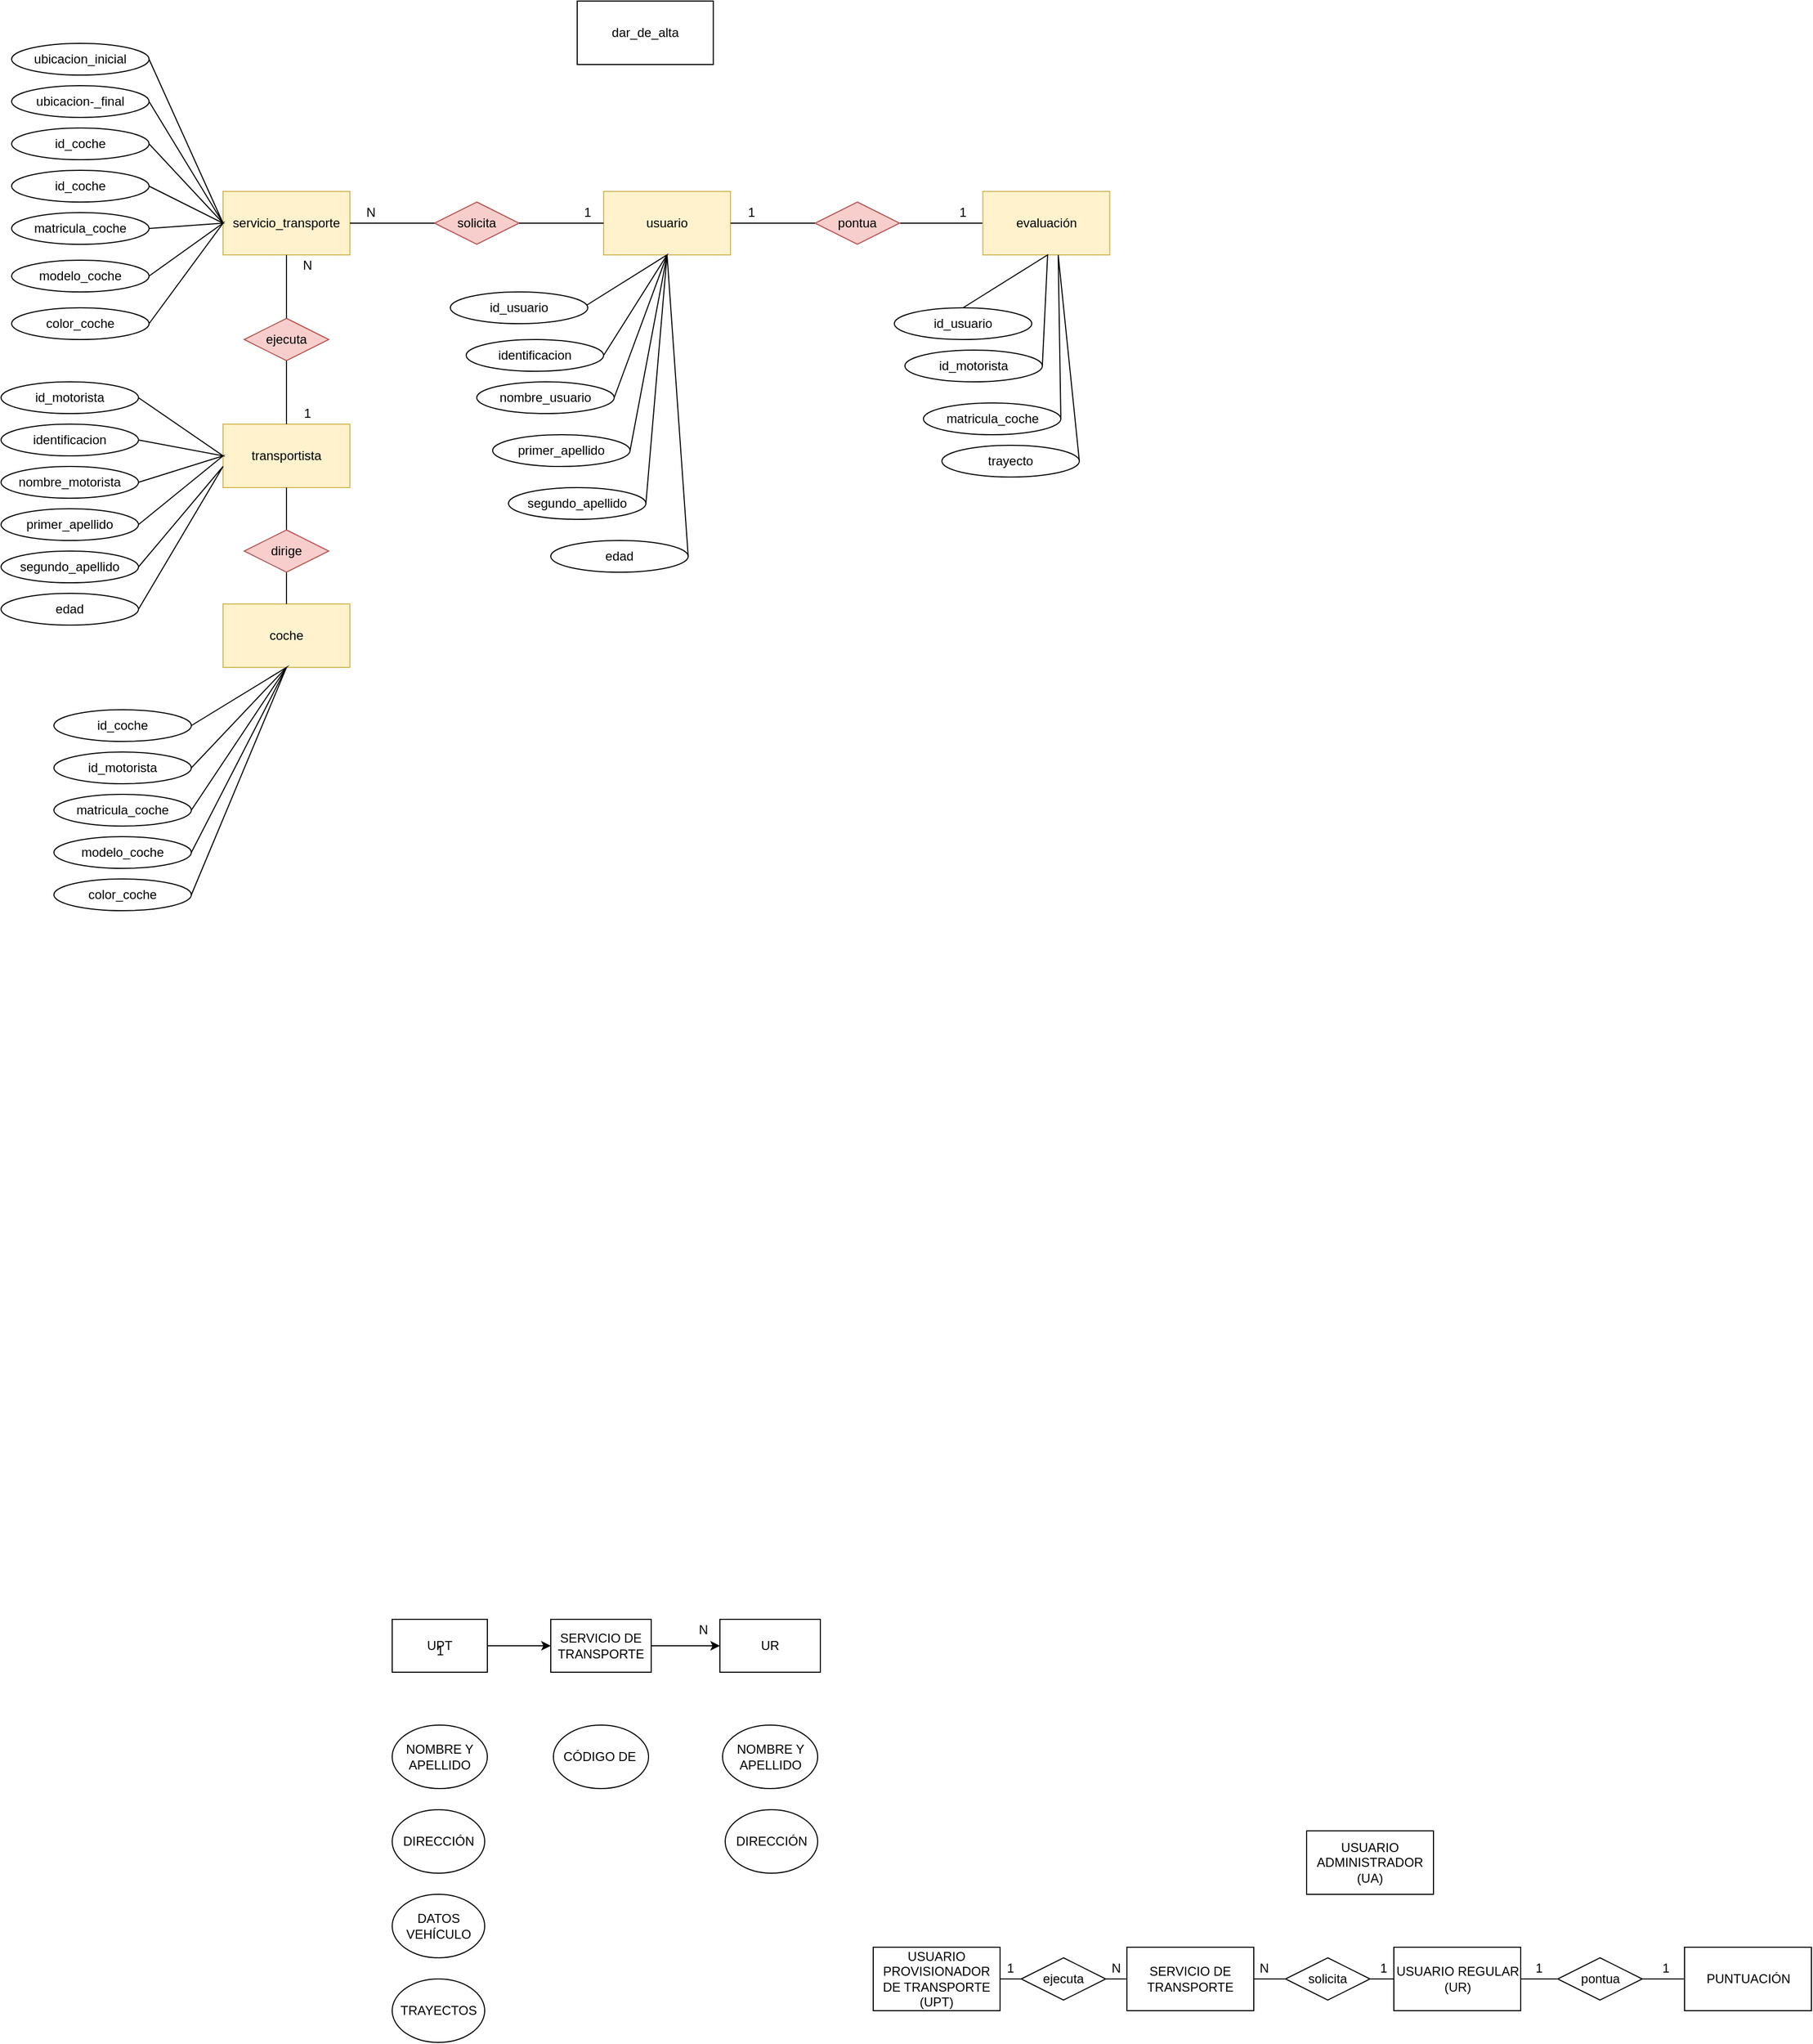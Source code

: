 <mxfile version="22.1.18" type="github">
  <diagram id="R2lEEEUBdFMjLlhIrx00" name="Page-1">
    <mxGraphModel dx="2113" dy="885" grid="1" gridSize="10" guides="1" tooltips="1" connect="1" arrows="1" fold="1" page="1" pageScale="1" pageWidth="850" pageHeight="1100" math="0" shadow="0" extFonts="Permanent Marker^https://fonts.googleapis.com/css?family=Permanent+Marker">
      <root>
        <mxCell id="0" />
        <mxCell id="1" parent="0" />
        <mxCell id="RZV3hxSErV2ZTlqvOIvP-1" value="USUARIO PROVISIONADOR DE TRANSPORTE (UPT)" style="rounded=0;whiteSpace=wrap;html=1;labelBackgroundColor=none;" parent="1" vertex="1">
          <mxGeometry x="775" y="2100" width="120" height="60" as="geometry" />
        </mxCell>
        <mxCell id="RZV3hxSErV2ZTlqvOIvP-2" value="USUARIO REGULAR (UR)" style="rounded=0;whiteSpace=wrap;html=1;labelBackgroundColor=none;" parent="1" vertex="1">
          <mxGeometry x="1267.5" y="2100" width="120" height="60" as="geometry" />
        </mxCell>
        <mxCell id="RZV3hxSErV2ZTlqvOIvP-3" value="USUARIO ADMINISTRADOR&lt;br&gt;(UA)" style="rounded=0;whiteSpace=wrap;html=1;labelBackgroundColor=none;" parent="1" vertex="1">
          <mxGeometry x="1185" y="1990" width="120" height="60" as="geometry" />
        </mxCell>
        <mxCell id="RZV3hxSErV2ZTlqvOIvP-5" value="NOMBRE Y APELLIDO" style="ellipse;whiteSpace=wrap;html=1;labelBackgroundColor=none;" parent="1" vertex="1">
          <mxGeometry x="320" y="1890" width="90" height="60" as="geometry" />
        </mxCell>
        <mxCell id="RZV3hxSErV2ZTlqvOIvP-6" value="DIRECCIÓN" style="ellipse;whiteSpace=wrap;html=1;labelBackgroundColor=none;" parent="1" vertex="1">
          <mxGeometry x="320" y="1970" width="87.5" height="60" as="geometry" />
        </mxCell>
        <mxCell id="RZV3hxSErV2ZTlqvOIvP-7" value="NOMBRE Y APELLIDO" style="ellipse;whiteSpace=wrap;html=1;labelBackgroundColor=none;" parent="1" vertex="1">
          <mxGeometry x="632.5" y="1890" width="90" height="60" as="geometry" />
        </mxCell>
        <mxCell id="RZV3hxSErV2ZTlqvOIvP-8" value="DIRECCIÓN" style="ellipse;whiteSpace=wrap;html=1;labelBackgroundColor=none;" parent="1" vertex="1">
          <mxGeometry x="635" y="1970" width="87.5" height="60" as="geometry" />
        </mxCell>
        <mxCell id="RZV3hxSErV2ZTlqvOIvP-9" value="DATOS VEHÍCULO" style="ellipse;whiteSpace=wrap;html=1;labelBackgroundColor=none;" parent="1" vertex="1">
          <mxGeometry x="320" y="2050" width="87.5" height="60" as="geometry" />
        </mxCell>
        <mxCell id="RZV3hxSErV2ZTlqvOIvP-10" value="TRAYECTOS" style="ellipse;whiteSpace=wrap;html=1;labelBackgroundColor=none;" parent="1" vertex="1">
          <mxGeometry x="320" y="2130" width="87.5" height="60" as="geometry" />
        </mxCell>
        <mxCell id="RZV3hxSErV2ZTlqvOIvP-11" value="SERVICIO DE TRANSPORTE" style="rounded=0;whiteSpace=wrap;html=1;labelBackgroundColor=none;" parent="1" vertex="1">
          <mxGeometry x="1015" y="2100" width="120" height="60" as="geometry" />
        </mxCell>
        <mxCell id="RZV3hxSErV2ZTlqvOIvP-26" style="edgeStyle=orthogonalEdgeStyle;rounded=0;orthogonalLoop=1;jettySize=auto;html=1;entryX=0;entryY=0.5;entryDx=0;entryDy=0;labelBackgroundColor=none;fontColor=default;" parent="1" source="RZV3hxSErV2ZTlqvOIvP-12" target="RZV3hxSErV2ZTlqvOIvP-21" edge="1">
          <mxGeometry relative="1" as="geometry" />
        </mxCell>
        <mxCell id="RZV3hxSErV2ZTlqvOIvP-12" value="UPT" style="rounded=0;whiteSpace=wrap;html=1;labelBackgroundColor=none;" parent="1" vertex="1">
          <mxGeometry x="320" y="1790" width="90" height="50" as="geometry" />
        </mxCell>
        <mxCell id="RZV3hxSErV2ZTlqvOIvP-14" value="UR" style="rounded=0;whiteSpace=wrap;html=1;labelBackgroundColor=none;" parent="1" vertex="1">
          <mxGeometry x="630" y="1790" width="95" height="50" as="geometry" />
        </mxCell>
        <mxCell id="RZV3hxSErV2ZTlqvOIvP-18" value="1" style="text;html=1;strokeColor=none;fillColor=none;align=center;verticalAlign=middle;whiteSpace=wrap;rounded=0;labelBackgroundColor=none;" parent="1" vertex="1">
          <mxGeometry x="348.75" y="1810" width="32.5" height="20" as="geometry" />
        </mxCell>
        <mxCell id="RZV3hxSErV2ZTlqvOIvP-19" value="N" style="text;html=1;strokeColor=none;fillColor=none;align=center;verticalAlign=middle;whiteSpace=wrap;rounded=0;labelBackgroundColor=none;" parent="1" vertex="1">
          <mxGeometry x="597.5" y="1790" width="32.5" height="20" as="geometry" />
        </mxCell>
        <mxCell id="RZV3hxSErV2ZTlqvOIvP-28" style="edgeStyle=orthogonalEdgeStyle;rounded=0;orthogonalLoop=1;jettySize=auto;html=1;entryX=0;entryY=0.5;entryDx=0;entryDy=0;labelBackgroundColor=none;fontColor=default;" parent="1" source="RZV3hxSErV2ZTlqvOIvP-21" target="RZV3hxSErV2ZTlqvOIvP-14" edge="1">
          <mxGeometry relative="1" as="geometry" />
        </mxCell>
        <mxCell id="RZV3hxSErV2ZTlqvOIvP-21" value="SERVICIO DE TRANSPORTE" style="rounded=0;whiteSpace=wrap;html=1;labelBackgroundColor=none;" parent="1" vertex="1">
          <mxGeometry x="470" y="1790" width="95" height="50" as="geometry" />
        </mxCell>
        <mxCell id="RZV3hxSErV2ZTlqvOIvP-29" value="CÓDIGO DE&amp;nbsp;" style="ellipse;whiteSpace=wrap;html=1;labelBackgroundColor=none;" parent="1" vertex="1">
          <mxGeometry x="472.5" y="1890" width="90" height="60" as="geometry" />
        </mxCell>
        <mxCell id="RZV3hxSErV2ZTlqvOIvP-30" value="PUNTUACIÓN" style="rounded=0;whiteSpace=wrap;html=1;labelBackgroundColor=none;" parent="1" vertex="1">
          <mxGeometry x="1542.5" y="2100" width="120" height="60" as="geometry" />
        </mxCell>
        <mxCell id="UZvihDDz6vG9pODjjH-z-1" value="" style="endArrow=none;html=1;rounded=0;entryX=0;entryY=0.5;entryDx=0;entryDy=0;exitX=1;exitY=0.5;exitDx=0;exitDy=0;labelBackgroundColor=none;fontColor=default;" parent="1" source="UZvihDDz6vG9pODjjH-z-2" target="RZV3hxSErV2ZTlqvOIvP-11" edge="1">
          <mxGeometry width="50" height="50" relative="1" as="geometry">
            <mxPoint x="945" y="2170" as="sourcePoint" />
            <mxPoint x="995" y="2120" as="targetPoint" />
          </mxGeometry>
        </mxCell>
        <mxCell id="UZvihDDz6vG9pODjjH-z-3" value="" style="endArrow=none;html=1;rounded=0;entryX=0;entryY=0.5;entryDx=0;entryDy=0;exitX=1;exitY=0.5;exitDx=0;exitDy=0;labelBackgroundColor=none;fontColor=default;" parent="1" source="RZV3hxSErV2ZTlqvOIvP-1" target="UZvihDDz6vG9pODjjH-z-2" edge="1">
          <mxGeometry width="50" height="50" relative="1" as="geometry">
            <mxPoint x="925" y="2130" as="sourcePoint" />
            <mxPoint x="1045" y="2130" as="targetPoint" />
          </mxGeometry>
        </mxCell>
        <mxCell id="UZvihDDz6vG9pODjjH-z-2" value="ejecuta" style="rhombus;whiteSpace=wrap;html=1;labelBackgroundColor=none;" parent="1" vertex="1">
          <mxGeometry x="915" y="2110" width="80" height="40" as="geometry" />
        </mxCell>
        <mxCell id="UZvihDDz6vG9pODjjH-z-4" value="" style="endArrow=none;html=1;rounded=0;exitX=1;exitY=0.5;exitDx=0;exitDy=0;labelBackgroundColor=none;fontColor=default;" parent="1" source="UZvihDDz6vG9pODjjH-z-5" edge="1">
          <mxGeometry width="50" height="50" relative="1" as="geometry">
            <mxPoint x="1185" y="2150" as="sourcePoint" />
            <mxPoint x="1265" y="2130" as="targetPoint" />
          </mxGeometry>
        </mxCell>
        <mxCell id="UZvihDDz6vG9pODjjH-z-6" value="" style="endArrow=none;html=1;rounded=0;exitX=1;exitY=0.5;exitDx=0;exitDy=0;labelBackgroundColor=none;fontColor=default;" parent="1" source="RZV3hxSErV2ZTlqvOIvP-11" target="UZvihDDz6vG9pODjjH-z-5" edge="1">
          <mxGeometry width="50" height="50" relative="1" as="geometry">
            <mxPoint x="1165" y="2130" as="sourcePoint" />
            <mxPoint x="1265" y="2130" as="targetPoint" />
          </mxGeometry>
        </mxCell>
        <mxCell id="UZvihDDz6vG9pODjjH-z-5" value="solicita" style="rhombus;whiteSpace=wrap;html=1;labelBackgroundColor=none;" parent="1" vertex="1">
          <mxGeometry x="1165" y="2110" width="80" height="40" as="geometry" />
        </mxCell>
        <mxCell id="UZvihDDz6vG9pODjjH-z-9" value="" style="endArrow=none;html=1;rounded=0;entryX=0;entryY=0.5;entryDx=0;entryDy=0;exitX=1;exitY=0.5;exitDx=0;exitDy=0;labelBackgroundColor=none;fontColor=default;" parent="1" source="UZvihDDz6vG9pODjjH-z-5" target="RZV3hxSErV2ZTlqvOIvP-2" edge="1">
          <mxGeometry width="50" height="50" relative="1" as="geometry">
            <mxPoint x="1250" y="2180" as="sourcePoint" />
            <mxPoint x="1300" y="2130" as="targetPoint" />
          </mxGeometry>
        </mxCell>
        <mxCell id="UZvihDDz6vG9pODjjH-z-10" value="" style="endArrow=none;html=1;rounded=0;entryX=0;entryY=0.5;entryDx=0;entryDy=0;exitX=1;exitY=0.5;exitDx=0;exitDy=0;labelBackgroundColor=none;fontColor=default;" parent="1" source="UZvihDDz6vG9pODjjH-z-11" target="RZV3hxSErV2ZTlqvOIvP-30" edge="1">
          <mxGeometry width="50" height="50" relative="1" as="geometry">
            <mxPoint x="1415" y="2230" as="sourcePoint" />
            <mxPoint x="1465" y="2180" as="targetPoint" />
          </mxGeometry>
        </mxCell>
        <mxCell id="UZvihDDz6vG9pODjjH-z-12" value="" style="endArrow=none;html=1;rounded=0;entryX=0;entryY=0.5;entryDx=0;entryDy=0;exitX=1;exitY=0.5;exitDx=0;exitDy=0;labelBackgroundColor=none;fontColor=default;" parent="1" source="RZV3hxSErV2ZTlqvOIvP-2" target="UZvihDDz6vG9pODjjH-z-11" edge="1">
          <mxGeometry width="50" height="50" relative="1" as="geometry">
            <mxPoint x="1388" y="2130" as="sourcePoint" />
            <mxPoint x="1485" y="2130" as="targetPoint" />
          </mxGeometry>
        </mxCell>
        <mxCell id="UZvihDDz6vG9pODjjH-z-11" value="pontua" style="rhombus;whiteSpace=wrap;html=1;labelBackgroundColor=none;" parent="1" vertex="1">
          <mxGeometry x="1422.5" y="2110" width="80" height="40" as="geometry" />
        </mxCell>
        <mxCell id="UZvihDDz6vG9pODjjH-z-16" value="1" style="text;html=1;strokeColor=none;fillColor=none;align=center;verticalAlign=middle;whiteSpace=wrap;rounded=0;labelBackgroundColor=none;" parent="1" vertex="1">
          <mxGeometry x="895" y="2110" width="20" height="20" as="geometry" />
        </mxCell>
        <mxCell id="UZvihDDz6vG9pODjjH-z-18" value="N" style="text;html=1;strokeColor=none;fillColor=none;align=center;verticalAlign=middle;whiteSpace=wrap;rounded=0;labelBackgroundColor=none;" parent="1" vertex="1">
          <mxGeometry x="995" y="2110" width="20" height="20" as="geometry" />
        </mxCell>
        <mxCell id="UZvihDDz6vG9pODjjH-z-20" value="1" style="text;html=1;strokeColor=none;fillColor=none;align=center;verticalAlign=middle;whiteSpace=wrap;rounded=0;labelBackgroundColor=none;" parent="1" vertex="1">
          <mxGeometry x="1247.5" y="2110" width="20" height="20" as="geometry" />
        </mxCell>
        <mxCell id="UZvihDDz6vG9pODjjH-z-22" value="N" style="text;html=1;strokeColor=none;fillColor=none;align=center;verticalAlign=middle;whiteSpace=wrap;rounded=0;labelBackgroundColor=none;" parent="1" vertex="1">
          <mxGeometry x="1135" y="2110" width="20" height="20" as="geometry" />
        </mxCell>
        <mxCell id="UZvihDDz6vG9pODjjH-z-24" value="1" style="text;html=1;strokeColor=none;fillColor=none;align=center;verticalAlign=middle;whiteSpace=wrap;rounded=0;labelBackgroundColor=none;" parent="1" vertex="1">
          <mxGeometry x="1395" y="2110" width="20" height="20" as="geometry" />
        </mxCell>
        <mxCell id="UZvihDDz6vG9pODjjH-z-25" value="1" style="text;html=1;strokeColor=none;fillColor=none;align=center;verticalAlign=middle;whiteSpace=wrap;rounded=0;labelBackgroundColor=none;" parent="1" vertex="1">
          <mxGeometry x="1515" y="2110" width="20" height="20" as="geometry" />
        </mxCell>
        <mxCell id="UZvihDDz6vG9pODjjH-z-27" value="servicio_transporte" style="rounded=0;whiteSpace=wrap;html=1;labelBackgroundColor=none;fillColor=#fff2cc;strokeColor=#d6b656;" parent="1" vertex="1">
          <mxGeometry x="160" y="440" width="120" height="60" as="geometry" />
        </mxCell>
        <mxCell id="UZvihDDz6vG9pODjjH-z-28" value="ejecuta" style="rhombus;whiteSpace=wrap;html=1;labelBackgroundColor=none;fillColor=#f8cecc;strokeColor=#b85450;" parent="1" vertex="1">
          <mxGeometry x="180" y="560" width="80" height="40" as="geometry" />
        </mxCell>
        <mxCell id="UZvihDDz6vG9pODjjH-z-29" value="transportista" style="rounded=0;whiteSpace=wrap;html=1;labelBackgroundColor=none;fillColor=#fff2cc;strokeColor=#d6b656;" parent="1" vertex="1">
          <mxGeometry x="160" y="660" width="120" height="60" as="geometry" />
        </mxCell>
        <mxCell id="UZvihDDz6vG9pODjjH-z-30" value="solicita" style="rhombus;whiteSpace=wrap;html=1;labelBackgroundColor=none;fillColor=#f8cecc;strokeColor=#b85450;" parent="1" vertex="1">
          <mxGeometry x="360" y="450" width="80" height="40" as="geometry" />
        </mxCell>
        <mxCell id="UZvihDDz6vG9pODjjH-z-32" value="usuario" style="rounded=0;whiteSpace=wrap;html=1;labelBackgroundColor=none;fillColor=#fff2cc;strokeColor=#d6b656;" parent="1" vertex="1">
          <mxGeometry x="520" y="440" width="120" height="60" as="geometry" />
        </mxCell>
        <mxCell id="UZvihDDz6vG9pODjjH-z-33" value="" style="endArrow=none;html=1;rounded=0;entryX=0;entryY=0.5;entryDx=0;entryDy=0;exitX=1;exitY=0.5;exitDx=0;exitDy=0;labelBackgroundColor=none;fontColor=default;" parent="1" source="UZvihDDz6vG9pODjjH-z-30" target="UZvihDDz6vG9pODjjH-z-32" edge="1">
          <mxGeometry width="50" height="50" relative="1" as="geometry">
            <mxPoint x="455" y="510" as="sourcePoint" />
            <mxPoint x="505" y="460" as="targetPoint" />
          </mxGeometry>
        </mxCell>
        <mxCell id="UZvihDDz6vG9pODjjH-z-34" value="" style="endArrow=none;html=1;rounded=0;entryX=0;entryY=0.5;entryDx=0;entryDy=0;exitX=1;exitY=0.5;exitDx=0;exitDy=0;labelBackgroundColor=none;fontColor=default;" parent="1" source="UZvihDDz6vG9pODjjH-z-27" target="UZvihDDz6vG9pODjjH-z-30" edge="1">
          <mxGeometry width="50" height="50" relative="1" as="geometry">
            <mxPoint x="295" y="500" as="sourcePoint" />
            <mxPoint x="345" y="450" as="targetPoint" />
          </mxGeometry>
        </mxCell>
        <mxCell id="UZvihDDz6vG9pODjjH-z-35" value="" style="endArrow=none;html=1;rounded=0;entryX=0;entryY=0.5;entryDx=0;entryDy=0;exitX=1;exitY=0.5;exitDx=0;exitDy=0;labelBackgroundColor=none;fontColor=default;" parent="1" source="UZvihDDz6vG9pODjjH-z-43" target="UZvihDDz6vG9pODjjH-z-45" edge="1">
          <mxGeometry width="50" height="50" relative="1" as="geometry">
            <mxPoint x="800" y="535" as="sourcePoint" />
            <mxPoint x="850" y="485" as="targetPoint" />
          </mxGeometry>
        </mxCell>
        <mxCell id="UZvihDDz6vG9pODjjH-z-36" value="" style="endArrow=none;html=1;rounded=0;entryX=0.5;entryY=1;entryDx=0;entryDy=0;exitX=0.5;exitY=0;exitDx=0;exitDy=0;labelBackgroundColor=none;fontColor=default;" parent="1" source="UZvihDDz6vG9pODjjH-z-29" target="UZvihDDz6vG9pODjjH-z-28" edge="1">
          <mxGeometry width="50" height="50" relative="1" as="geometry">
            <mxPoint x="190" y="670" as="sourcePoint" />
            <mxPoint x="240" y="620" as="targetPoint" />
          </mxGeometry>
        </mxCell>
        <mxCell id="UZvihDDz6vG9pODjjH-z-37" value="" style="endArrow=none;html=1;rounded=0;entryX=0.5;entryY=1;entryDx=0;entryDy=0;exitX=0.5;exitY=0;exitDx=0;exitDy=0;labelBackgroundColor=none;fontColor=default;" parent="1" source="UZvihDDz6vG9pODjjH-z-28" target="UZvihDDz6vG9pODjjH-z-27" edge="1">
          <mxGeometry width="50" height="50" relative="1" as="geometry">
            <mxPoint x="195" y="560" as="sourcePoint" />
            <mxPoint x="245" y="510" as="targetPoint" />
          </mxGeometry>
        </mxCell>
        <mxCell id="UZvihDDz6vG9pODjjH-z-38" value="1" style="text;html=1;strokeColor=none;fillColor=none;align=center;verticalAlign=middle;whiteSpace=wrap;rounded=0;labelBackgroundColor=none;" parent="1" vertex="1">
          <mxGeometry x="230" y="640" width="20" height="20" as="geometry" />
        </mxCell>
        <mxCell id="UZvihDDz6vG9pODjjH-z-39" value="N" style="text;html=1;strokeColor=none;fillColor=none;align=center;verticalAlign=middle;whiteSpace=wrap;rounded=0;labelBackgroundColor=none;" parent="1" vertex="1">
          <mxGeometry x="230" y="500" width="20" height="20" as="geometry" />
        </mxCell>
        <mxCell id="UZvihDDz6vG9pODjjH-z-40" value="N" style="text;html=1;strokeColor=none;fillColor=none;align=center;verticalAlign=middle;whiteSpace=wrap;rounded=0;labelBackgroundColor=none;" parent="1" vertex="1">
          <mxGeometry x="290" y="450" width="20" height="20" as="geometry" />
        </mxCell>
        <mxCell id="UZvihDDz6vG9pODjjH-z-42" value="1" style="text;html=1;strokeColor=none;fillColor=none;align=center;verticalAlign=middle;whiteSpace=wrap;rounded=0;labelBackgroundColor=none;" parent="1" vertex="1">
          <mxGeometry x="495" y="450" width="20" height="20" as="geometry" />
        </mxCell>
        <mxCell id="UZvihDDz6vG9pODjjH-z-43" value="pontua" style="rhombus;whiteSpace=wrap;html=1;labelBackgroundColor=none;fillColor=#f8cecc;strokeColor=#b85450;" parent="1" vertex="1">
          <mxGeometry x="720" y="450" width="80" height="40" as="geometry" />
        </mxCell>
        <mxCell id="UZvihDDz6vG9pODjjH-z-45" value="evaluación" style="rounded=0;whiteSpace=wrap;html=1;labelBackgroundColor=none;fillColor=#fff2cc;strokeColor=#d6b656;" parent="1" vertex="1">
          <mxGeometry x="878.75" y="440" width="120" height="60" as="geometry" />
        </mxCell>
        <mxCell id="UZvihDDz6vG9pODjjH-z-46" value="" style="endArrow=none;html=1;rounded=0;entryX=0;entryY=0.5;entryDx=0;entryDy=0;exitX=1;exitY=0.5;exitDx=0;exitDy=0;labelBackgroundColor=none;fontColor=default;" parent="1" target="UZvihDDz6vG9pODjjH-z-43" edge="1">
          <mxGeometry width="50" height="50" relative="1" as="geometry">
            <mxPoint x="690" y="470" as="sourcePoint" />
            <mxPoint x="702.5" y="470" as="targetPoint" />
          </mxGeometry>
        </mxCell>
        <mxCell id="UZvihDDz6vG9pODjjH-z-47" value="dar_de_alta" style="rounded=0;whiteSpace=wrap;html=1;labelBackgroundColor=none;" parent="1" vertex="1">
          <mxGeometry x="495" y="260" width="128.75" height="60" as="geometry" />
        </mxCell>
        <mxCell id="UZvihDDz6vG9pODjjH-z-51" value="1" style="text;html=1;strokeColor=none;fillColor=none;align=center;verticalAlign=middle;whiteSpace=wrap;rounded=0;labelBackgroundColor=none;" parent="1" vertex="1">
          <mxGeometry x="850" y="450" width="20" height="20" as="geometry" />
        </mxCell>
        <mxCell id="UZvihDDz6vG9pODjjH-z-53" value="" style="endArrow=none;html=1;rounded=0;exitX=1;exitY=0.5;exitDx=0;exitDy=0;labelBackgroundColor=none;fontColor=default;" parent="1" source="UZvihDDz6vG9pODjjH-z-32" edge="1">
          <mxGeometry width="50" height="50" relative="1" as="geometry">
            <mxPoint x="640" y="470" as="sourcePoint" />
            <mxPoint x="690" y="470" as="targetPoint" />
          </mxGeometry>
        </mxCell>
        <mxCell id="UZvihDDz6vG9pODjjH-z-56" value="1" style="text;html=1;strokeColor=none;fillColor=none;align=center;verticalAlign=middle;whiteSpace=wrap;rounded=0;labelBackgroundColor=none;" parent="1" vertex="1">
          <mxGeometry x="650" y="450" width="20" height="20" as="geometry" />
        </mxCell>
        <mxCell id="UZvihDDz6vG9pODjjH-z-57" value="" style="endArrow=none;html=1;rounded=0;entryX=1;entryY=0.5;entryDx=0;entryDy=0;exitX=1;exitY=0.5;exitDx=0;exitDy=0;labelBackgroundColor=none;fontColor=default;" parent="1" source="UZvihDDz6vG9pODjjH-z-62" target="UZvihDDz6vG9pODjjH-z-58" edge="1">
          <mxGeometry width="50" height="50" relative="1" as="geometry">
            <mxPoint x="80" y="510" as="sourcePoint" />
            <mxPoint x="60" y="520" as="targetPoint" />
            <Array as="points">
              <mxPoint x="160" y="470" />
            </Array>
          </mxGeometry>
        </mxCell>
        <mxCell id="UZvihDDz6vG9pODjjH-z-58" value="id_coche" style="ellipse;whiteSpace=wrap;html=1;labelBackgroundColor=none;" parent="1" vertex="1">
          <mxGeometry x="-40" y="420" width="130" height="30" as="geometry" />
        </mxCell>
        <mxCell id="UZvihDDz6vG9pODjjH-z-62" value="matricula_coche" style="ellipse;whiteSpace=wrap;html=1;labelBackgroundColor=none;" parent="1" vertex="1">
          <mxGeometry x="-40" y="460" width="130" height="30" as="geometry" />
        </mxCell>
        <mxCell id="UZvihDDz6vG9pODjjH-z-64" value="" style="endArrow=none;html=1;rounded=0;labelBackgroundColor=none;fontColor=default;entryX=1;entryY=0.5;entryDx=0;entryDy=0;exitX=1;exitY=0.5;exitDx=0;exitDy=0;" parent="1" source="VUBh9zfn_N3HPbpOxdJ6-12" target="VUBh9zfn_N3HPbpOxdJ6-4" edge="1">
          <mxGeometry width="50" height="50" relative="1" as="geometry">
            <mxPoint x="90" y="670" as="sourcePoint" />
            <mxPoint x="100" y="640" as="targetPoint" />
            <Array as="points">
              <mxPoint x="160" y="690" />
            </Array>
          </mxGeometry>
        </mxCell>
        <mxCell id="VUBh9zfn_N3HPbpOxdJ6-1" value="modelo_coche" style="ellipse;whiteSpace=wrap;html=1;labelBackgroundColor=none;" vertex="1" parent="1">
          <mxGeometry x="-40" y="505" width="130" height="30" as="geometry" />
        </mxCell>
        <mxCell id="VUBh9zfn_N3HPbpOxdJ6-2" value="" style="endArrow=none;html=1;rounded=0;entryX=1;entryY=0.5;entryDx=0;entryDy=0;exitX=1;exitY=0.5;exitDx=0;exitDy=0;" edge="1" parent="1" source="VUBh9zfn_N3HPbpOxdJ6-3" target="VUBh9zfn_N3HPbpOxdJ6-1">
          <mxGeometry width="50" height="50" relative="1" as="geometry">
            <mxPoint x="70" y="510" as="sourcePoint" />
            <mxPoint x="120" y="470" as="targetPoint" />
            <Array as="points">
              <mxPoint x="160" y="470" />
            </Array>
          </mxGeometry>
        </mxCell>
        <mxCell id="VUBh9zfn_N3HPbpOxdJ6-3" value="color_coche" style="ellipse;whiteSpace=wrap;html=1;labelBackgroundColor=none;" vertex="1" parent="1">
          <mxGeometry x="-40" y="550" width="130" height="30" as="geometry" />
        </mxCell>
        <mxCell id="VUBh9zfn_N3HPbpOxdJ6-4" value="id_motorista" style="ellipse;whiteSpace=wrap;html=1;labelBackgroundColor=none;" vertex="1" parent="1">
          <mxGeometry x="-50" y="620" width="130" height="30" as="geometry" />
        </mxCell>
        <mxCell id="VUBh9zfn_N3HPbpOxdJ6-5" value="segundo_apellido" style="ellipse;whiteSpace=wrap;html=1;labelBackgroundColor=none;" vertex="1" parent="1">
          <mxGeometry x="-50" y="780" width="130" height="30" as="geometry" />
        </mxCell>
        <mxCell id="VUBh9zfn_N3HPbpOxdJ6-6" value="primer_apellido" style="ellipse;whiteSpace=wrap;html=1;labelBackgroundColor=none;" vertex="1" parent="1">
          <mxGeometry x="-50" y="740" width="130" height="30" as="geometry" />
        </mxCell>
        <mxCell id="VUBh9zfn_N3HPbpOxdJ6-7" value="nombre_motorista" style="ellipse;whiteSpace=wrap;html=1;labelBackgroundColor=none;" vertex="1" parent="1">
          <mxGeometry x="-50" y="700" width="130" height="30" as="geometry" />
        </mxCell>
        <mxCell id="VUBh9zfn_N3HPbpOxdJ6-9" value="" style="endArrow=none;html=1;rounded=0;entryX=1;entryY=0.5;entryDx=0;entryDy=0;exitX=1;exitY=0.5;exitDx=0;exitDy=0;" edge="1" parent="1" source="VUBh9zfn_N3HPbpOxdJ6-11" target="VUBh9zfn_N3HPbpOxdJ6-5">
          <mxGeometry width="50" height="50" relative="1" as="geometry">
            <mxPoint x="100" y="740" as="sourcePoint" />
            <mxPoint x="70" y="730" as="targetPoint" />
            <Array as="points">
              <mxPoint x="160" y="700" />
            </Array>
          </mxGeometry>
        </mxCell>
        <mxCell id="VUBh9zfn_N3HPbpOxdJ6-10" value="" style="endArrow=none;html=1;rounded=0;entryX=1;entryY=0.5;entryDx=0;entryDy=0;" edge="1" parent="1" target="VUBh9zfn_N3HPbpOxdJ6-20">
          <mxGeometry width="50" height="50" relative="1" as="geometry">
            <mxPoint x="500" y="550" as="sourcePoint" />
            <mxPoint x="510" y="580" as="targetPoint" />
            <Array as="points">
              <mxPoint x="580" y="500" />
            </Array>
          </mxGeometry>
        </mxCell>
        <mxCell id="VUBh9zfn_N3HPbpOxdJ6-11" value="edad" style="ellipse;whiteSpace=wrap;html=1;labelBackgroundColor=none;" vertex="1" parent="1">
          <mxGeometry x="-50" y="820" width="130" height="30" as="geometry" />
        </mxCell>
        <mxCell id="VUBh9zfn_N3HPbpOxdJ6-12" value="identificacion" style="ellipse;whiteSpace=wrap;html=1;labelBackgroundColor=none;" vertex="1" parent="1">
          <mxGeometry x="-50" y="660" width="130" height="30" as="geometry" />
        </mxCell>
        <mxCell id="VUBh9zfn_N3HPbpOxdJ6-14" value="" style="endArrow=none;html=1;rounded=0;exitX=1;exitY=0.5;exitDx=0;exitDy=0;entryX=1;entryY=0.5;entryDx=0;entryDy=0;" edge="1" parent="1" source="VUBh9zfn_N3HPbpOxdJ6-6" target="VUBh9zfn_N3HPbpOxdJ6-7">
          <mxGeometry width="50" height="50" relative="1" as="geometry">
            <mxPoint x="70" y="730" as="sourcePoint" />
            <mxPoint x="120" y="680" as="targetPoint" />
            <Array as="points">
              <mxPoint x="160" y="690" />
            </Array>
          </mxGeometry>
        </mxCell>
        <mxCell id="VUBh9zfn_N3HPbpOxdJ6-15" value="id_usuario" style="ellipse;whiteSpace=wrap;html=1;labelBackgroundColor=none;" vertex="1" parent="1">
          <mxGeometry x="375" y="535" width="130" height="30" as="geometry" />
        </mxCell>
        <mxCell id="VUBh9zfn_N3HPbpOxdJ6-16" value="segundo_apellido" style="ellipse;whiteSpace=wrap;html=1;labelBackgroundColor=none;" vertex="1" parent="1">
          <mxGeometry x="430" y="720" width="130" height="30" as="geometry" />
        </mxCell>
        <mxCell id="VUBh9zfn_N3HPbpOxdJ6-17" value="primer_apellido" style="ellipse;whiteSpace=wrap;html=1;labelBackgroundColor=none;" vertex="1" parent="1">
          <mxGeometry x="415" y="670" width="130" height="30" as="geometry" />
        </mxCell>
        <mxCell id="VUBh9zfn_N3HPbpOxdJ6-18" value="nombre_usuario" style="ellipse;whiteSpace=wrap;html=1;labelBackgroundColor=none;" vertex="1" parent="1">
          <mxGeometry x="400" y="620" width="130" height="30" as="geometry" />
        </mxCell>
        <mxCell id="VUBh9zfn_N3HPbpOxdJ6-19" value="edad" style="ellipse;whiteSpace=wrap;html=1;labelBackgroundColor=none;" vertex="1" parent="1">
          <mxGeometry x="470" y="770" width="130" height="30" as="geometry" />
        </mxCell>
        <mxCell id="VUBh9zfn_N3HPbpOxdJ6-20" value="identificacion" style="ellipse;whiteSpace=wrap;html=1;labelBackgroundColor=none;" vertex="1" parent="1">
          <mxGeometry x="390" y="580" width="130" height="30" as="geometry" />
        </mxCell>
        <mxCell id="VUBh9zfn_N3HPbpOxdJ6-24" value="" style="endArrow=none;html=1;rounded=0;exitX=1;exitY=0.5;exitDx=0;exitDy=0;entryX=1;entryY=0.5;entryDx=0;entryDy=0;" edge="1" parent="1" source="VUBh9zfn_N3HPbpOxdJ6-18" target="VUBh9zfn_N3HPbpOxdJ6-17">
          <mxGeometry width="50" height="50" relative="1" as="geometry">
            <mxPoint x="570" y="615" as="sourcePoint" />
            <mxPoint x="620" y="565" as="targetPoint" />
            <Array as="points">
              <mxPoint x="580" y="500" />
            </Array>
          </mxGeometry>
        </mxCell>
        <mxCell id="VUBh9zfn_N3HPbpOxdJ6-25" value="" style="endArrow=none;html=1;rounded=0;exitX=1;exitY=0.5;exitDx=0;exitDy=0;entryX=1;entryY=0.5;entryDx=0;entryDy=0;" edge="1" parent="1" source="VUBh9zfn_N3HPbpOxdJ6-16" target="VUBh9zfn_N3HPbpOxdJ6-19">
          <mxGeometry width="50" height="50" relative="1" as="geometry">
            <mxPoint x="615" y="750" as="sourcePoint" />
            <mxPoint x="665" y="700" as="targetPoint" />
            <Array as="points">
              <mxPoint x="580" y="500" />
            </Array>
          </mxGeometry>
        </mxCell>
        <mxCell id="VUBh9zfn_N3HPbpOxdJ6-29" value="id_usuario" style="ellipse;whiteSpace=wrap;html=1;labelBackgroundColor=none;" vertex="1" parent="1">
          <mxGeometry x="795" y="550" width="130" height="30" as="geometry" />
        </mxCell>
        <mxCell id="VUBh9zfn_N3HPbpOxdJ6-30" value="id_motorista" style="ellipse;whiteSpace=wrap;html=1;labelBackgroundColor=none;" vertex="1" parent="1">
          <mxGeometry x="805" y="590" width="130" height="30" as="geometry" />
        </mxCell>
        <mxCell id="VUBh9zfn_N3HPbpOxdJ6-31" value="matricula_coche" style="ellipse;whiteSpace=wrap;html=1;labelBackgroundColor=none;" vertex="1" parent="1">
          <mxGeometry x="822.5" y="640" width="130" height="30" as="geometry" />
        </mxCell>
        <mxCell id="VUBh9zfn_N3HPbpOxdJ6-32" value="" style="endArrow=none;html=1;rounded=0;exitX=0.5;exitY=0;exitDx=0;exitDy=0;entryX=1;entryY=0.5;entryDx=0;entryDy=0;" edge="1" parent="1" source="VUBh9zfn_N3HPbpOxdJ6-29" target="VUBh9zfn_N3HPbpOxdJ6-30">
          <mxGeometry width="50" height="50" relative="1" as="geometry">
            <mxPoint x="948.75" y="580" as="sourcePoint" />
            <mxPoint x="1150" y="660" as="targetPoint" />
            <Array as="points">
              <mxPoint x="940" y="500" />
            </Array>
          </mxGeometry>
        </mxCell>
        <mxCell id="VUBh9zfn_N3HPbpOxdJ6-35" value="" style="endArrow=none;html=1;rounded=0;exitX=1;exitY=0.5;exitDx=0;exitDy=0;entryX=1;entryY=0.5;entryDx=0;entryDy=0;" edge="1" parent="1" source="VUBh9zfn_N3HPbpOxdJ6-31" target="VUBh9zfn_N3HPbpOxdJ6-36">
          <mxGeometry width="50" height="50" relative="1" as="geometry">
            <mxPoint x="998.75" y="620" as="sourcePoint" />
            <mxPoint x="940" y="650" as="targetPoint" />
            <Array as="points">
              <mxPoint x="950" y="500" />
            </Array>
          </mxGeometry>
        </mxCell>
        <mxCell id="VUBh9zfn_N3HPbpOxdJ6-36" value="trayecto" style="ellipse;whiteSpace=wrap;html=1;labelBackgroundColor=none;" vertex="1" parent="1">
          <mxGeometry x="840" y="680" width="130" height="30" as="geometry" />
        </mxCell>
        <mxCell id="VUBh9zfn_N3HPbpOxdJ6-37" value="coche" style="rounded=0;whiteSpace=wrap;html=1;labelBackgroundColor=none;fillColor=#fff2cc;strokeColor=#d6b656;" vertex="1" parent="1">
          <mxGeometry x="160" y="830" width="120" height="60" as="geometry" />
        </mxCell>
        <mxCell id="VUBh9zfn_N3HPbpOxdJ6-38" value="" style="endArrow=none;html=1;rounded=0;entryX=0.5;entryY=1;entryDx=0;entryDy=0;exitX=0.5;exitY=0;exitDx=0;exitDy=0;" edge="1" parent="1" source="VUBh9zfn_N3HPbpOxdJ6-39" target="UZvihDDz6vG9pODjjH-z-29">
          <mxGeometry width="50" height="50" relative="1" as="geometry">
            <mxPoint x="230" y="820" as="sourcePoint" />
            <mxPoint x="280" y="770" as="targetPoint" />
            <Array as="points" />
          </mxGeometry>
        </mxCell>
        <mxCell id="VUBh9zfn_N3HPbpOxdJ6-40" value="" style="endArrow=none;html=1;rounded=0;entryX=0.5;entryY=1;entryDx=0;entryDy=0;exitX=0.5;exitY=0;exitDx=0;exitDy=0;" edge="1" parent="1" source="VUBh9zfn_N3HPbpOxdJ6-37" target="VUBh9zfn_N3HPbpOxdJ6-39">
          <mxGeometry width="50" height="50" relative="1" as="geometry">
            <mxPoint x="220" y="830" as="sourcePoint" />
            <mxPoint x="220" y="720" as="targetPoint" />
            <Array as="points" />
          </mxGeometry>
        </mxCell>
        <mxCell id="VUBh9zfn_N3HPbpOxdJ6-39" value="dirige" style="rhombus;whiteSpace=wrap;html=1;labelBackgroundColor=none;fillColor=#f8cecc;strokeColor=#b85450;" vertex="1" parent="1">
          <mxGeometry x="180" y="760" width="80" height="40" as="geometry" />
        </mxCell>
        <mxCell id="VUBh9zfn_N3HPbpOxdJ6-41" value="id_motorista" style="ellipse;whiteSpace=wrap;html=1;labelBackgroundColor=none;" vertex="1" parent="1">
          <mxGeometry y="970" width="130" height="30" as="geometry" />
        </mxCell>
        <mxCell id="VUBh9zfn_N3HPbpOxdJ6-42" value="color_coche" style="ellipse;whiteSpace=wrap;html=1;labelBackgroundColor=none;" vertex="1" parent="1">
          <mxGeometry y="1090" width="130" height="30" as="geometry" />
        </mxCell>
        <mxCell id="VUBh9zfn_N3HPbpOxdJ6-43" value="matricula_coche" style="ellipse;whiteSpace=wrap;html=1;labelBackgroundColor=none;" vertex="1" parent="1">
          <mxGeometry y="1010" width="130" height="30" as="geometry" />
        </mxCell>
        <mxCell id="VUBh9zfn_N3HPbpOxdJ6-44" value="id_coche" style="ellipse;whiteSpace=wrap;html=1;labelBackgroundColor=none;" vertex="1" parent="1">
          <mxGeometry x="-40" y="380" width="130" height="30" as="geometry" />
        </mxCell>
        <mxCell id="VUBh9zfn_N3HPbpOxdJ6-45" value="" style="endArrow=none;html=1;rounded=0;exitX=1;exitY=0.5;exitDx=0;exitDy=0;" edge="1" parent="1" source="VUBh9zfn_N3HPbpOxdJ6-44">
          <mxGeometry width="50" height="50" relative="1" as="geometry">
            <mxPoint x="130" y="410" as="sourcePoint" />
            <mxPoint x="160" y="470" as="targetPoint" />
          </mxGeometry>
        </mxCell>
        <mxCell id="VUBh9zfn_N3HPbpOxdJ6-46" value="ubicacion-_final" style="ellipse;whiteSpace=wrap;html=1;labelBackgroundColor=none;" vertex="1" parent="1">
          <mxGeometry x="-40" y="340" width="130" height="30" as="geometry" />
        </mxCell>
        <mxCell id="VUBh9zfn_N3HPbpOxdJ6-47" value="ubicacion_inicial" style="ellipse;whiteSpace=wrap;html=1;labelBackgroundColor=none;" vertex="1" parent="1">
          <mxGeometry x="-40" y="300" width="130" height="30" as="geometry" />
        </mxCell>
        <mxCell id="VUBh9zfn_N3HPbpOxdJ6-48" value="" style="endArrow=none;html=1;rounded=0;exitX=1;exitY=0.5;exitDx=0;exitDy=0;entryX=1;entryY=0.5;entryDx=0;entryDy=0;" edge="1" parent="1" source="VUBh9zfn_N3HPbpOxdJ6-47" target="VUBh9zfn_N3HPbpOxdJ6-46">
          <mxGeometry width="50" height="50" relative="1" as="geometry">
            <mxPoint x="160" y="390" as="sourcePoint" />
            <mxPoint x="210" y="330" as="targetPoint" />
            <Array as="points">
              <mxPoint x="160" y="470" />
            </Array>
          </mxGeometry>
        </mxCell>
        <mxCell id="VUBh9zfn_N3HPbpOxdJ6-49" value="id_coche" style="ellipse;whiteSpace=wrap;html=1;labelBackgroundColor=none;" vertex="1" parent="1">
          <mxGeometry y="930" width="130" height="30" as="geometry" />
        </mxCell>
        <mxCell id="VUBh9zfn_N3HPbpOxdJ6-50" value="modelo_coche" style="ellipse;whiteSpace=wrap;html=1;labelBackgroundColor=none;" vertex="1" parent="1">
          <mxGeometry y="1050" width="130" height="30" as="geometry" />
        </mxCell>
        <mxCell id="VUBh9zfn_N3HPbpOxdJ6-51" value="" style="endArrow=none;html=1;rounded=0;exitX=1;exitY=0.5;exitDx=0;exitDy=0;entryX=1;entryY=0.5;entryDx=0;entryDy=0;" edge="1" parent="1" source="VUBh9zfn_N3HPbpOxdJ6-49" target="VUBh9zfn_N3HPbpOxdJ6-41">
          <mxGeometry width="50" height="50" relative="1" as="geometry">
            <mxPoint x="130" y="930" as="sourcePoint" />
            <mxPoint x="120" y="990" as="targetPoint" />
            <Array as="points">
              <mxPoint x="220" y="890" />
            </Array>
          </mxGeometry>
        </mxCell>
        <mxCell id="VUBh9zfn_N3HPbpOxdJ6-52" value="" style="endArrow=none;html=1;rounded=0;exitX=1;exitY=0.5;exitDx=0;exitDy=0;" edge="1" parent="1" source="VUBh9zfn_N3HPbpOxdJ6-42">
          <mxGeometry width="50" height="50" relative="1" as="geometry">
            <mxPoint x="250" y="1070" as="sourcePoint" />
            <mxPoint x="130" y="1105" as="targetPoint" />
            <Array as="points">
              <mxPoint x="220" y="890" />
            </Array>
          </mxGeometry>
        </mxCell>
        <mxCell id="VUBh9zfn_N3HPbpOxdJ6-53" value="" style="endArrow=none;html=1;rounded=0;exitX=1;exitY=0.5;exitDx=0;exitDy=0;entryX=1;entryY=0.5;entryDx=0;entryDy=0;" edge="1" parent="1" source="VUBh9zfn_N3HPbpOxdJ6-43" target="VUBh9zfn_N3HPbpOxdJ6-50">
          <mxGeometry width="50" height="50" relative="1" as="geometry">
            <mxPoint x="195" y="1010" as="sourcePoint" />
            <mxPoint x="245" y="960" as="targetPoint" />
            <Array as="points">
              <mxPoint x="220" y="890" />
            </Array>
          </mxGeometry>
        </mxCell>
      </root>
    </mxGraphModel>
  </diagram>
</mxfile>
